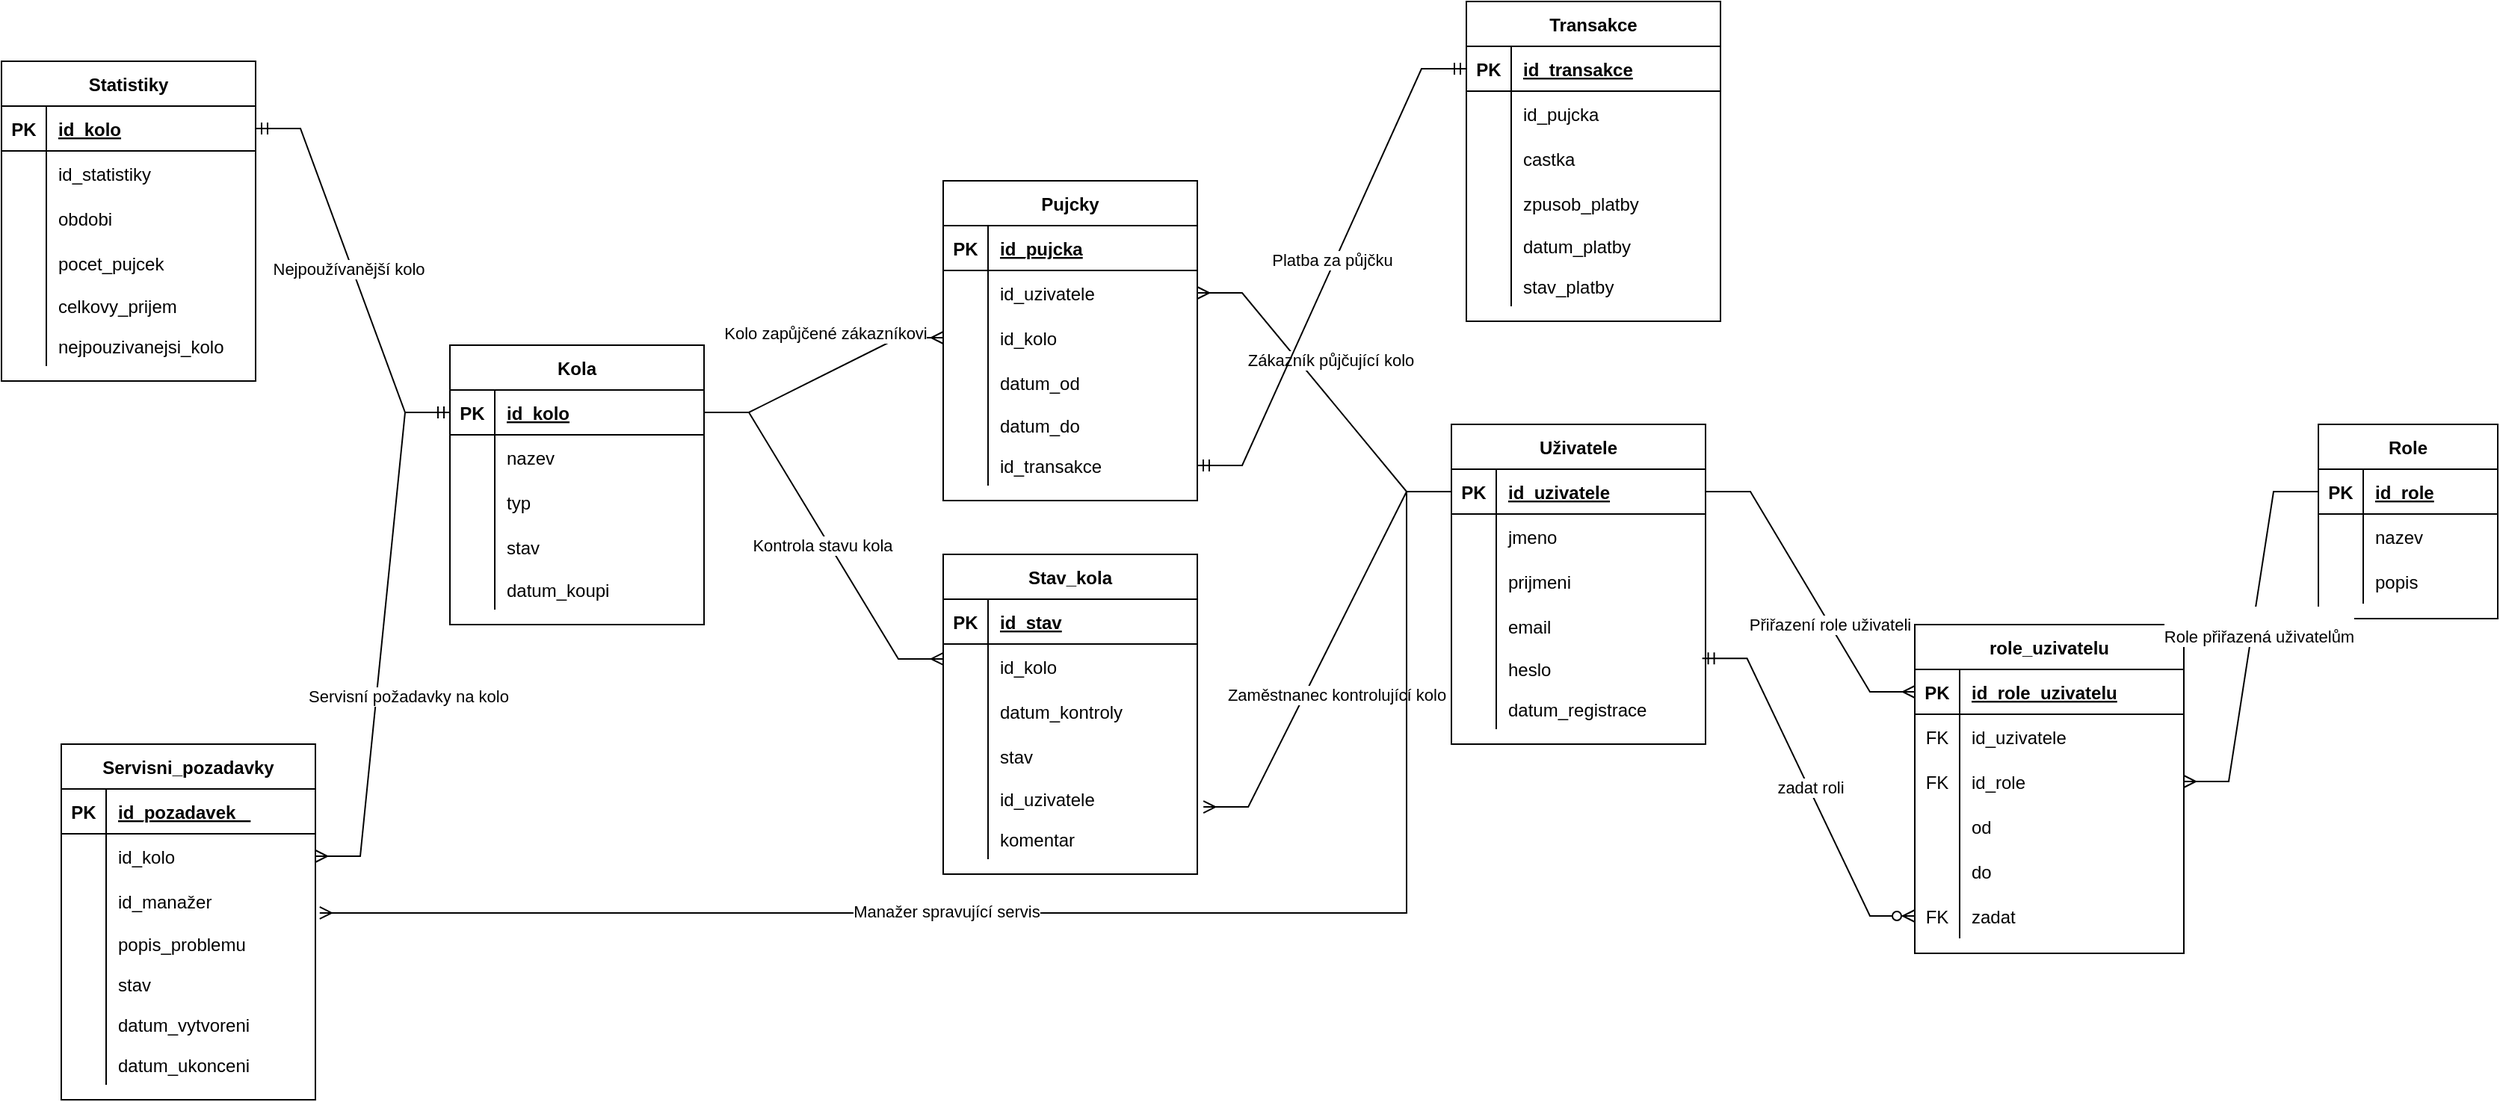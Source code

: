 <mxfile version="24.8.3">
  <diagram id="R2lEEEUBdFMjLlhIrx00" name="Page-1">
    <mxGraphModel dx="2375" dy="1982" grid="1" gridSize="10" guides="1" tooltips="1" connect="1" arrows="1" fold="1" page="1" pageScale="1" pageWidth="850" pageHeight="1100" math="0" shadow="0" extFonts="Permanent Marker^https://fonts.googleapis.com/css?family=Permanent+Marker">
      <root>
        <mxCell id="0" />
        <mxCell id="1" parent="0" />
        <mxCell id="o5lii4En6J1bCg2laU5--1" value="Role" style="shape=table;startSize=30;container=1;collapsible=1;childLayout=tableLayout;fixedRows=1;rowLines=0;fontStyle=1;align=center;resizeLast=1;" vertex="1" parent="1">
          <mxGeometry x="1040" y="53" width="120" height="130" as="geometry" />
        </mxCell>
        <mxCell id="o5lii4En6J1bCg2laU5--2" value="" style="shape=partialRectangle;collapsible=0;dropTarget=0;pointerEvents=0;fillColor=none;points=[[0,0.5],[1,0.5]];portConstraint=eastwest;top=0;left=0;right=0;bottom=1;" vertex="1" parent="o5lii4En6J1bCg2laU5--1">
          <mxGeometry y="30" width="120" height="30" as="geometry" />
        </mxCell>
        <mxCell id="o5lii4En6J1bCg2laU5--3" value="PK" style="shape=partialRectangle;overflow=hidden;connectable=0;fillColor=none;top=0;left=0;bottom=0;right=0;fontStyle=1;" vertex="1" parent="o5lii4En6J1bCg2laU5--2">
          <mxGeometry width="30" height="30" as="geometry">
            <mxRectangle width="30" height="30" as="alternateBounds" />
          </mxGeometry>
        </mxCell>
        <mxCell id="o5lii4En6J1bCg2laU5--4" value="id_role" style="shape=partialRectangle;overflow=hidden;connectable=0;fillColor=none;top=0;left=0;bottom=0;right=0;align=left;spacingLeft=6;fontStyle=5;" vertex="1" parent="o5lii4En6J1bCg2laU5--2">
          <mxGeometry x="30" width="90" height="30" as="geometry">
            <mxRectangle width="90" height="30" as="alternateBounds" />
          </mxGeometry>
        </mxCell>
        <mxCell id="o5lii4En6J1bCg2laU5--5" value="" style="shape=partialRectangle;collapsible=0;dropTarget=0;pointerEvents=0;fillColor=none;points=[[0,0.5],[1,0.5]];portConstraint=eastwest;top=0;left=0;right=0;bottom=0;" vertex="1" parent="o5lii4En6J1bCg2laU5--1">
          <mxGeometry y="60" width="120" height="30" as="geometry" />
        </mxCell>
        <mxCell id="o5lii4En6J1bCg2laU5--6" value="" style="shape=partialRectangle;overflow=hidden;connectable=0;fillColor=none;top=0;left=0;bottom=0;right=0;" vertex="1" parent="o5lii4En6J1bCg2laU5--5">
          <mxGeometry width="30" height="30" as="geometry">
            <mxRectangle width="30" height="30" as="alternateBounds" />
          </mxGeometry>
        </mxCell>
        <mxCell id="o5lii4En6J1bCg2laU5--7" value="nazev    " style="shape=partialRectangle;overflow=hidden;connectable=0;fillColor=none;top=0;left=0;bottom=0;right=0;align=left;spacingLeft=6;" vertex="1" parent="o5lii4En6J1bCg2laU5--5">
          <mxGeometry x="30" width="90" height="30" as="geometry">
            <mxRectangle width="90" height="30" as="alternateBounds" />
          </mxGeometry>
        </mxCell>
        <mxCell id="o5lii4En6J1bCg2laU5--8" value="" style="shape=partialRectangle;collapsible=0;dropTarget=0;pointerEvents=0;fillColor=none;points=[[0,0.5],[1,0.5]];portConstraint=eastwest;top=0;left=0;right=0;bottom=0;" vertex="1" parent="o5lii4En6J1bCg2laU5--1">
          <mxGeometry y="90" width="120" height="30" as="geometry" />
        </mxCell>
        <mxCell id="o5lii4En6J1bCg2laU5--9" value="" style="shape=partialRectangle;overflow=hidden;connectable=0;fillColor=none;top=0;left=0;bottom=0;right=0;" vertex="1" parent="o5lii4En6J1bCg2laU5--8">
          <mxGeometry width="30" height="30" as="geometry">
            <mxRectangle width="30" height="30" as="alternateBounds" />
          </mxGeometry>
        </mxCell>
        <mxCell id="o5lii4En6J1bCg2laU5--10" value="popis" style="shape=partialRectangle;overflow=hidden;connectable=0;fillColor=none;top=0;left=0;bottom=0;right=0;align=left;spacingLeft=6;" vertex="1" parent="o5lii4En6J1bCg2laU5--8">
          <mxGeometry x="30" width="90" height="30" as="geometry">
            <mxRectangle width="90" height="30" as="alternateBounds" />
          </mxGeometry>
        </mxCell>
        <mxCell id="o5lii4En6J1bCg2laU5--11" value="role_uzivatelu" style="shape=table;startSize=30;container=1;collapsible=1;childLayout=tableLayout;fixedRows=1;rowLines=0;fontStyle=1;align=center;resizeLast=1;" vertex="1" parent="1">
          <mxGeometry x="770" y="187" width="180" height="220" as="geometry" />
        </mxCell>
        <mxCell id="o5lii4En6J1bCg2laU5--12" value="" style="shape=partialRectangle;collapsible=0;dropTarget=0;pointerEvents=0;fillColor=none;points=[[0,0.5],[1,0.5]];portConstraint=eastwest;top=0;left=0;right=0;bottom=1;" vertex="1" parent="o5lii4En6J1bCg2laU5--11">
          <mxGeometry y="30" width="180" height="30" as="geometry" />
        </mxCell>
        <mxCell id="o5lii4En6J1bCg2laU5--13" value="PK" style="shape=partialRectangle;overflow=hidden;connectable=0;fillColor=none;top=0;left=0;bottom=0;right=0;fontStyle=1;" vertex="1" parent="o5lii4En6J1bCg2laU5--12">
          <mxGeometry width="30" height="30" as="geometry">
            <mxRectangle width="30" height="30" as="alternateBounds" />
          </mxGeometry>
        </mxCell>
        <mxCell id="o5lii4En6J1bCg2laU5--14" value="id_role_uzivatelu" style="shape=partialRectangle;overflow=hidden;connectable=0;fillColor=none;top=0;left=0;bottom=0;right=0;align=left;spacingLeft=6;fontStyle=5;" vertex="1" parent="o5lii4En6J1bCg2laU5--12">
          <mxGeometry x="30" width="150" height="30" as="geometry">
            <mxRectangle width="150" height="30" as="alternateBounds" />
          </mxGeometry>
        </mxCell>
        <mxCell id="o5lii4En6J1bCg2laU5--15" value="" style="shape=partialRectangle;collapsible=0;dropTarget=0;pointerEvents=0;fillColor=none;points=[[0,0.5],[1,0.5]];portConstraint=eastwest;top=0;left=0;right=0;bottom=0;" vertex="1" parent="o5lii4En6J1bCg2laU5--11">
          <mxGeometry y="60" width="180" height="30" as="geometry" />
        </mxCell>
        <mxCell id="o5lii4En6J1bCg2laU5--16" value="FK" style="shape=partialRectangle;overflow=hidden;connectable=0;fillColor=none;top=0;left=0;bottom=0;right=0;" vertex="1" parent="o5lii4En6J1bCg2laU5--15">
          <mxGeometry width="30" height="30" as="geometry">
            <mxRectangle width="30" height="30" as="alternateBounds" />
          </mxGeometry>
        </mxCell>
        <mxCell id="o5lii4En6J1bCg2laU5--17" value="id_uzivatele" style="shape=partialRectangle;overflow=hidden;connectable=0;fillColor=none;top=0;left=0;bottom=0;right=0;align=left;spacingLeft=6;" vertex="1" parent="o5lii4En6J1bCg2laU5--15">
          <mxGeometry x="30" width="150" height="30" as="geometry">
            <mxRectangle width="150" height="30" as="alternateBounds" />
          </mxGeometry>
        </mxCell>
        <mxCell id="o5lii4En6J1bCg2laU5--18" value="" style="shape=partialRectangle;collapsible=0;dropTarget=0;pointerEvents=0;fillColor=none;points=[[0,0.5],[1,0.5]];portConstraint=eastwest;top=0;left=0;right=0;bottom=0;" vertex="1" parent="o5lii4En6J1bCg2laU5--11">
          <mxGeometry y="90" width="180" height="30" as="geometry" />
        </mxCell>
        <mxCell id="o5lii4En6J1bCg2laU5--19" value="FK" style="shape=partialRectangle;overflow=hidden;connectable=0;fillColor=none;top=0;left=0;bottom=0;right=0;" vertex="1" parent="o5lii4En6J1bCg2laU5--18">
          <mxGeometry width="30" height="30" as="geometry">
            <mxRectangle width="30" height="30" as="alternateBounds" />
          </mxGeometry>
        </mxCell>
        <mxCell id="o5lii4En6J1bCg2laU5--20" value="id_role" style="shape=partialRectangle;overflow=hidden;connectable=0;fillColor=none;top=0;left=0;bottom=0;right=0;align=left;spacingLeft=6;" vertex="1" parent="o5lii4En6J1bCg2laU5--18">
          <mxGeometry x="30" width="150" height="30" as="geometry">
            <mxRectangle width="150" height="30" as="alternateBounds" />
          </mxGeometry>
        </mxCell>
        <mxCell id="o5lii4En6J1bCg2laU5--21" style="shape=partialRectangle;collapsible=0;dropTarget=0;pointerEvents=0;fillColor=none;points=[[0,0.5],[1,0.5]];portConstraint=eastwest;top=0;left=0;right=0;bottom=0;" vertex="1" parent="o5lii4En6J1bCg2laU5--11">
          <mxGeometry y="120" width="180" height="30" as="geometry" />
        </mxCell>
        <mxCell id="o5lii4En6J1bCg2laU5--22" style="shape=partialRectangle;overflow=hidden;connectable=0;fillColor=none;top=0;left=0;bottom=0;right=0;" vertex="1" parent="o5lii4En6J1bCg2laU5--21">
          <mxGeometry width="30" height="30" as="geometry">
            <mxRectangle width="30" height="30" as="alternateBounds" />
          </mxGeometry>
        </mxCell>
        <mxCell id="o5lii4En6J1bCg2laU5--23" value="od" style="shape=partialRectangle;overflow=hidden;connectable=0;fillColor=none;top=0;left=0;bottom=0;right=0;align=left;spacingLeft=6;" vertex="1" parent="o5lii4En6J1bCg2laU5--21">
          <mxGeometry x="30" width="150" height="30" as="geometry">
            <mxRectangle width="150" height="30" as="alternateBounds" />
          </mxGeometry>
        </mxCell>
        <mxCell id="o5lii4En6J1bCg2laU5--24" style="shape=partialRectangle;collapsible=0;dropTarget=0;pointerEvents=0;fillColor=none;points=[[0,0.5],[1,0.5]];portConstraint=eastwest;top=0;left=0;right=0;bottom=0;" vertex="1" parent="o5lii4En6J1bCg2laU5--11">
          <mxGeometry y="150" width="180" height="30" as="geometry" />
        </mxCell>
        <mxCell id="o5lii4En6J1bCg2laU5--25" style="shape=partialRectangle;overflow=hidden;connectable=0;fillColor=none;top=0;left=0;bottom=0;right=0;" vertex="1" parent="o5lii4En6J1bCg2laU5--24">
          <mxGeometry width="30" height="30" as="geometry">
            <mxRectangle width="30" height="30" as="alternateBounds" />
          </mxGeometry>
        </mxCell>
        <mxCell id="o5lii4En6J1bCg2laU5--26" value="do" style="shape=partialRectangle;overflow=hidden;connectable=0;fillColor=none;top=0;left=0;bottom=0;right=0;align=left;spacingLeft=6;" vertex="1" parent="o5lii4En6J1bCg2laU5--24">
          <mxGeometry x="30" width="150" height="30" as="geometry">
            <mxRectangle width="150" height="30" as="alternateBounds" />
          </mxGeometry>
        </mxCell>
        <mxCell id="o5lii4En6J1bCg2laU5--27" style="shape=partialRectangle;collapsible=0;dropTarget=0;pointerEvents=0;fillColor=none;points=[[0,0.5],[1,0.5]];portConstraint=eastwest;top=0;left=0;right=0;bottom=0;" vertex="1" parent="o5lii4En6J1bCg2laU5--11">
          <mxGeometry y="180" width="180" height="30" as="geometry" />
        </mxCell>
        <mxCell id="o5lii4En6J1bCg2laU5--28" value="FK" style="shape=partialRectangle;overflow=hidden;connectable=0;fillColor=none;top=0;left=0;bottom=0;right=0;" vertex="1" parent="o5lii4En6J1bCg2laU5--27">
          <mxGeometry width="30" height="30" as="geometry">
            <mxRectangle width="30" height="30" as="alternateBounds" />
          </mxGeometry>
        </mxCell>
        <mxCell id="o5lii4En6J1bCg2laU5--29" value="zadat" style="shape=partialRectangle;overflow=hidden;connectable=0;fillColor=none;top=0;left=0;bottom=0;right=0;align=left;spacingLeft=6;" vertex="1" parent="o5lii4En6J1bCg2laU5--27">
          <mxGeometry x="30" width="150" height="30" as="geometry">
            <mxRectangle width="150" height="30" as="alternateBounds" />
          </mxGeometry>
        </mxCell>
        <mxCell id="o5lii4En6J1bCg2laU5--30" value="Uživatele" style="shape=table;startSize=30;container=1;collapsible=1;childLayout=tableLayout;fixedRows=1;rowLines=0;fontStyle=1;align=center;resizeLast=1;" vertex="1" parent="1">
          <mxGeometry x="460" y="53" width="170" height="214" as="geometry" />
        </mxCell>
        <mxCell id="o5lii4En6J1bCg2laU5--31" value="" style="shape=partialRectangle;collapsible=0;dropTarget=0;pointerEvents=0;fillColor=none;points=[[0,0.5],[1,0.5]];portConstraint=eastwest;top=0;left=0;right=0;bottom=1;" vertex="1" parent="o5lii4En6J1bCg2laU5--30">
          <mxGeometry y="30" width="170" height="30" as="geometry" />
        </mxCell>
        <mxCell id="o5lii4En6J1bCg2laU5--32" value="PK" style="shape=partialRectangle;overflow=hidden;connectable=0;fillColor=none;top=0;left=0;bottom=0;right=0;fontStyle=1;" vertex="1" parent="o5lii4En6J1bCg2laU5--31">
          <mxGeometry width="30" height="30" as="geometry">
            <mxRectangle width="30" height="30" as="alternateBounds" />
          </mxGeometry>
        </mxCell>
        <mxCell id="o5lii4En6J1bCg2laU5--33" value="id_uzivatele" style="shape=partialRectangle;overflow=hidden;connectable=0;fillColor=none;top=0;left=0;bottom=0;right=0;align=left;spacingLeft=6;fontStyle=5;" vertex="1" parent="o5lii4En6J1bCg2laU5--31">
          <mxGeometry x="30" width="140" height="30" as="geometry">
            <mxRectangle width="140" height="30" as="alternateBounds" />
          </mxGeometry>
        </mxCell>
        <mxCell id="o5lii4En6J1bCg2laU5--34" value="" style="shape=partialRectangle;collapsible=0;dropTarget=0;pointerEvents=0;fillColor=none;points=[[0,0.5],[1,0.5]];portConstraint=eastwest;top=0;left=0;right=0;bottom=0;" vertex="1" parent="o5lii4En6J1bCg2laU5--30">
          <mxGeometry y="60" width="170" height="30" as="geometry" />
        </mxCell>
        <mxCell id="o5lii4En6J1bCg2laU5--35" value="" style="shape=partialRectangle;overflow=hidden;connectable=0;fillColor=none;top=0;left=0;bottom=0;right=0;" vertex="1" parent="o5lii4En6J1bCg2laU5--34">
          <mxGeometry width="30" height="30" as="geometry">
            <mxRectangle width="30" height="30" as="alternateBounds" />
          </mxGeometry>
        </mxCell>
        <mxCell id="o5lii4En6J1bCg2laU5--36" value="jmeno" style="shape=partialRectangle;overflow=hidden;connectable=0;fillColor=none;top=0;left=0;bottom=0;right=0;align=left;spacingLeft=6;" vertex="1" parent="o5lii4En6J1bCg2laU5--34">
          <mxGeometry x="30" width="140" height="30" as="geometry">
            <mxRectangle width="140" height="30" as="alternateBounds" />
          </mxGeometry>
        </mxCell>
        <mxCell id="o5lii4En6J1bCg2laU5--37" style="shape=partialRectangle;collapsible=0;dropTarget=0;pointerEvents=0;fillColor=none;points=[[0,0.5],[1,0.5]];portConstraint=eastwest;top=0;left=0;right=0;bottom=0;" vertex="1" parent="o5lii4En6J1bCg2laU5--30">
          <mxGeometry y="90" width="170" height="30" as="geometry" />
        </mxCell>
        <mxCell id="o5lii4En6J1bCg2laU5--38" style="shape=partialRectangle;overflow=hidden;connectable=0;fillColor=none;top=0;left=0;bottom=0;right=0;" vertex="1" parent="o5lii4En6J1bCg2laU5--37">
          <mxGeometry width="30" height="30" as="geometry">
            <mxRectangle width="30" height="30" as="alternateBounds" />
          </mxGeometry>
        </mxCell>
        <mxCell id="o5lii4En6J1bCg2laU5--39" value="prijmeni" style="shape=partialRectangle;overflow=hidden;connectable=0;fillColor=none;top=0;left=0;bottom=0;right=0;align=left;spacingLeft=6;" vertex="1" parent="o5lii4En6J1bCg2laU5--37">
          <mxGeometry x="30" width="140" height="30" as="geometry">
            <mxRectangle width="140" height="30" as="alternateBounds" />
          </mxGeometry>
        </mxCell>
        <mxCell id="o5lii4En6J1bCg2laU5--40" style="shape=partialRectangle;collapsible=0;dropTarget=0;pointerEvents=0;fillColor=none;points=[[0,0.5],[1,0.5]];portConstraint=eastwest;top=0;left=0;right=0;bottom=0;" vertex="1" parent="o5lii4En6J1bCg2laU5--30">
          <mxGeometry y="120" width="170" height="30" as="geometry" />
        </mxCell>
        <mxCell id="o5lii4En6J1bCg2laU5--41" style="shape=partialRectangle;overflow=hidden;connectable=0;fillColor=none;top=0;left=0;bottom=0;right=0;" vertex="1" parent="o5lii4En6J1bCg2laU5--40">
          <mxGeometry width="30" height="30" as="geometry">
            <mxRectangle width="30" height="30" as="alternateBounds" />
          </mxGeometry>
        </mxCell>
        <mxCell id="o5lii4En6J1bCg2laU5--42" value="email" style="shape=partialRectangle;overflow=hidden;connectable=0;fillColor=none;top=0;left=0;bottom=0;right=0;align=left;spacingLeft=6;" vertex="1" parent="o5lii4En6J1bCg2laU5--40">
          <mxGeometry x="30" width="140" height="30" as="geometry">
            <mxRectangle width="140" height="30" as="alternateBounds" />
          </mxGeometry>
        </mxCell>
        <mxCell id="o5lii4En6J1bCg2laU5--43" style="shape=partialRectangle;collapsible=0;dropTarget=0;pointerEvents=0;fillColor=none;points=[[0,0.5],[1,0.5]];portConstraint=eastwest;top=0;left=0;right=0;bottom=0;" vertex="1" parent="o5lii4En6J1bCg2laU5--30">
          <mxGeometry y="150" width="170" height="27" as="geometry" />
        </mxCell>
        <mxCell id="o5lii4En6J1bCg2laU5--44" style="shape=partialRectangle;overflow=hidden;connectable=0;fillColor=none;top=0;left=0;bottom=0;right=0;" vertex="1" parent="o5lii4En6J1bCg2laU5--43">
          <mxGeometry width="30" height="27" as="geometry">
            <mxRectangle width="30" height="27" as="alternateBounds" />
          </mxGeometry>
        </mxCell>
        <mxCell id="o5lii4En6J1bCg2laU5--45" value="heslo" style="shape=partialRectangle;overflow=hidden;connectable=0;fillColor=none;top=0;left=0;bottom=0;right=0;align=left;spacingLeft=6;" vertex="1" parent="o5lii4En6J1bCg2laU5--43">
          <mxGeometry x="30" width="140" height="27" as="geometry">
            <mxRectangle width="140" height="27" as="alternateBounds" />
          </mxGeometry>
        </mxCell>
        <mxCell id="o5lii4En6J1bCg2laU5--50" style="shape=partialRectangle;collapsible=0;dropTarget=0;pointerEvents=0;fillColor=none;points=[[0,0.5],[1,0.5]];portConstraint=eastwest;top=0;left=0;right=0;bottom=0;" vertex="1" parent="o5lii4En6J1bCg2laU5--30">
          <mxGeometry y="177" width="170" height="27" as="geometry" />
        </mxCell>
        <mxCell id="o5lii4En6J1bCg2laU5--51" style="shape=partialRectangle;overflow=hidden;connectable=0;fillColor=none;top=0;left=0;bottom=0;right=0;" vertex="1" parent="o5lii4En6J1bCg2laU5--50">
          <mxGeometry width="30" height="27" as="geometry">
            <mxRectangle width="30" height="27" as="alternateBounds" />
          </mxGeometry>
        </mxCell>
        <mxCell id="o5lii4En6J1bCg2laU5--52" value="datum_registrace" style="shape=partialRectangle;overflow=hidden;connectable=0;fillColor=none;top=0;left=0;bottom=0;right=0;align=left;spacingLeft=6;fontStyle=0" vertex="1" parent="o5lii4En6J1bCg2laU5--50">
          <mxGeometry x="30" width="140" height="27" as="geometry">
            <mxRectangle width="140" height="27" as="alternateBounds" />
          </mxGeometry>
        </mxCell>
        <mxCell id="o5lii4En6J1bCg2laU5--46" value="" style="edgeStyle=entityRelationEdgeStyle;fontSize=12;html=1;endArrow=ERmany;rounded=0;exitX=0;exitY=0.5;exitDx=0;exitDy=0;entryX=1;entryY=0.5;entryDx=0;entryDy=0;" edge="1" parent="1" source="o5lii4En6J1bCg2laU5--2" target="o5lii4En6J1bCg2laU5--18">
          <mxGeometry width="100" height="100" relative="1" as="geometry">
            <mxPoint x="1220" y="250" as="sourcePoint" />
            <mxPoint x="1320" y="150" as="targetPoint" />
            <Array as="points">
              <mxPoint x="1060" y="10" />
            </Array>
          </mxGeometry>
        </mxCell>
        <mxCell id="o5lii4En6J1bCg2laU5--196" value="&lt;div&gt;&lt;br&gt;&lt;/div&gt;&lt;div&gt;Role přiřazená uživatelům&lt;/div&gt;" style="edgeLabel;html=1;align=center;verticalAlign=middle;resizable=0;points=[];" vertex="1" connectable="0" parent="o5lii4En6J1bCg2laU5--46">
          <mxGeometry x="-0.06" y="4" relative="1" as="geometry">
            <mxPoint as="offset" />
          </mxGeometry>
        </mxCell>
        <mxCell id="o5lii4En6J1bCg2laU5--47" value="" style="edgeStyle=entityRelationEdgeStyle;fontSize=12;html=1;endArrow=ERmany;rounded=0;exitX=1;exitY=0.5;exitDx=0;exitDy=0;" edge="1" parent="1" source="o5lii4En6J1bCg2laU5--31" target="o5lii4En6J1bCg2laU5--12">
          <mxGeometry width="100" height="100" relative="1" as="geometry">
            <mxPoint x="540" y="410" as="sourcePoint" />
            <mxPoint x="640" y="310" as="targetPoint" />
          </mxGeometry>
        </mxCell>
        <mxCell id="o5lii4En6J1bCg2laU5--195" value="Přiřazení role uživateli" style="edgeLabel;html=1;align=center;verticalAlign=middle;resizable=0;points=[];" vertex="1" connectable="0" parent="o5lii4En6J1bCg2laU5--47">
          <mxGeometry x="0.235" relative="1" as="geometry">
            <mxPoint as="offset" />
          </mxGeometry>
        </mxCell>
        <mxCell id="o5lii4En6J1bCg2laU5--48" value="" style="edgeStyle=entityRelationEdgeStyle;fontSize=12;html=1;endArrow=ERzeroToMany;startArrow=ERmandOne;rounded=0;exitX=0.987;exitY=0.247;exitDx=0;exitDy=0;exitPerimeter=0;" edge="1" parent="1" source="o5lii4En6J1bCg2laU5--43" target="o5lii4En6J1bCg2laU5--27">
          <mxGeometry width="100" height="100" relative="1" as="geometry">
            <mxPoint x="660" y="270" as="sourcePoint" />
            <mxPoint x="760" y="170" as="targetPoint" />
            <Array as="points">
              <mxPoint x="770" y="390" />
            </Array>
          </mxGeometry>
        </mxCell>
        <mxCell id="o5lii4En6J1bCg2laU5--49" value="zadat roli" style="edgeLabel;html=1;align=center;verticalAlign=middle;resizable=0;points=[];" vertex="1" connectable="0" parent="o5lii4En6J1bCg2laU5--48">
          <mxGeometry x="-0.0" relative="1" as="geometry">
            <mxPoint x="1" as="offset" />
          </mxGeometry>
        </mxCell>
        <mxCell id="o5lii4En6J1bCg2laU5--53" value="Kola" style="shape=table;startSize=30;container=1;collapsible=1;childLayout=tableLayout;fixedRows=1;rowLines=0;fontStyle=1;align=center;resizeLast=1;" vertex="1" parent="1">
          <mxGeometry x="-210" width="170" height="187" as="geometry" />
        </mxCell>
        <mxCell id="o5lii4En6J1bCg2laU5--54" value="" style="shape=partialRectangle;collapsible=0;dropTarget=0;pointerEvents=0;fillColor=none;points=[[0,0.5],[1,0.5]];portConstraint=eastwest;top=0;left=0;right=0;bottom=1;" vertex="1" parent="o5lii4En6J1bCg2laU5--53">
          <mxGeometry y="30" width="170" height="30" as="geometry" />
        </mxCell>
        <mxCell id="o5lii4En6J1bCg2laU5--55" value="PK" style="shape=partialRectangle;overflow=hidden;connectable=0;fillColor=none;top=0;left=0;bottom=0;right=0;fontStyle=1;" vertex="1" parent="o5lii4En6J1bCg2laU5--54">
          <mxGeometry width="30" height="30" as="geometry">
            <mxRectangle width="30" height="30" as="alternateBounds" />
          </mxGeometry>
        </mxCell>
        <mxCell id="o5lii4En6J1bCg2laU5--56" value="id_kolo" style="shape=partialRectangle;overflow=hidden;connectable=0;fillColor=none;top=0;left=0;bottom=0;right=0;align=left;spacingLeft=6;fontStyle=5;" vertex="1" parent="o5lii4En6J1bCg2laU5--54">
          <mxGeometry x="30" width="140" height="30" as="geometry">
            <mxRectangle width="140" height="30" as="alternateBounds" />
          </mxGeometry>
        </mxCell>
        <mxCell id="o5lii4En6J1bCg2laU5--57" value="" style="shape=partialRectangle;collapsible=0;dropTarget=0;pointerEvents=0;fillColor=none;points=[[0,0.5],[1,0.5]];portConstraint=eastwest;top=0;left=0;right=0;bottom=0;" vertex="1" parent="o5lii4En6J1bCg2laU5--53">
          <mxGeometry y="60" width="170" height="30" as="geometry" />
        </mxCell>
        <mxCell id="o5lii4En6J1bCg2laU5--58" value="" style="shape=partialRectangle;overflow=hidden;connectable=0;fillColor=none;top=0;left=0;bottom=0;right=0;" vertex="1" parent="o5lii4En6J1bCg2laU5--57">
          <mxGeometry width="30" height="30" as="geometry">
            <mxRectangle width="30" height="30" as="alternateBounds" />
          </mxGeometry>
        </mxCell>
        <mxCell id="o5lii4En6J1bCg2laU5--59" value="nazev" style="shape=partialRectangle;overflow=hidden;connectable=0;fillColor=none;top=0;left=0;bottom=0;right=0;align=left;spacingLeft=6;" vertex="1" parent="o5lii4En6J1bCg2laU5--57">
          <mxGeometry x="30" width="140" height="30" as="geometry">
            <mxRectangle width="140" height="30" as="alternateBounds" />
          </mxGeometry>
        </mxCell>
        <mxCell id="o5lii4En6J1bCg2laU5--60" style="shape=partialRectangle;collapsible=0;dropTarget=0;pointerEvents=0;fillColor=none;points=[[0,0.5],[1,0.5]];portConstraint=eastwest;top=0;left=0;right=0;bottom=0;" vertex="1" parent="o5lii4En6J1bCg2laU5--53">
          <mxGeometry y="90" width="170" height="30" as="geometry" />
        </mxCell>
        <mxCell id="o5lii4En6J1bCg2laU5--61" style="shape=partialRectangle;overflow=hidden;connectable=0;fillColor=none;top=0;left=0;bottom=0;right=0;" vertex="1" parent="o5lii4En6J1bCg2laU5--60">
          <mxGeometry width="30" height="30" as="geometry">
            <mxRectangle width="30" height="30" as="alternateBounds" />
          </mxGeometry>
        </mxCell>
        <mxCell id="o5lii4En6J1bCg2laU5--62" value="typ" style="shape=partialRectangle;overflow=hidden;connectable=0;fillColor=none;top=0;left=0;bottom=0;right=0;align=left;spacingLeft=6;" vertex="1" parent="o5lii4En6J1bCg2laU5--60">
          <mxGeometry x="30" width="140" height="30" as="geometry">
            <mxRectangle width="140" height="30" as="alternateBounds" />
          </mxGeometry>
        </mxCell>
        <mxCell id="o5lii4En6J1bCg2laU5--63" style="shape=partialRectangle;collapsible=0;dropTarget=0;pointerEvents=0;fillColor=none;points=[[0,0.5],[1,0.5]];portConstraint=eastwest;top=0;left=0;right=0;bottom=0;" vertex="1" parent="o5lii4En6J1bCg2laU5--53">
          <mxGeometry y="120" width="170" height="30" as="geometry" />
        </mxCell>
        <mxCell id="o5lii4En6J1bCg2laU5--64" style="shape=partialRectangle;overflow=hidden;connectable=0;fillColor=none;top=0;left=0;bottom=0;right=0;" vertex="1" parent="o5lii4En6J1bCg2laU5--63">
          <mxGeometry width="30" height="30" as="geometry">
            <mxRectangle width="30" height="30" as="alternateBounds" />
          </mxGeometry>
        </mxCell>
        <mxCell id="o5lii4En6J1bCg2laU5--65" value="stav" style="shape=partialRectangle;overflow=hidden;connectable=0;fillColor=none;top=0;left=0;bottom=0;right=0;align=left;spacingLeft=6;" vertex="1" parent="o5lii4En6J1bCg2laU5--63">
          <mxGeometry x="30" width="140" height="30" as="geometry">
            <mxRectangle width="140" height="30" as="alternateBounds" />
          </mxGeometry>
        </mxCell>
        <mxCell id="o5lii4En6J1bCg2laU5--66" style="shape=partialRectangle;collapsible=0;dropTarget=0;pointerEvents=0;fillColor=none;points=[[0,0.5],[1,0.5]];portConstraint=eastwest;top=0;left=0;right=0;bottom=0;" vertex="1" parent="o5lii4En6J1bCg2laU5--53">
          <mxGeometry y="150" width="170" height="27" as="geometry" />
        </mxCell>
        <mxCell id="o5lii4En6J1bCg2laU5--67" style="shape=partialRectangle;overflow=hidden;connectable=0;fillColor=none;top=0;left=0;bottom=0;right=0;" vertex="1" parent="o5lii4En6J1bCg2laU5--66">
          <mxGeometry width="30" height="27" as="geometry">
            <mxRectangle width="30" height="27" as="alternateBounds" />
          </mxGeometry>
        </mxCell>
        <mxCell id="o5lii4En6J1bCg2laU5--68" value="datum_koupi" style="shape=partialRectangle;overflow=hidden;connectable=0;fillColor=none;top=0;left=0;bottom=0;right=0;align=left;spacingLeft=6;" vertex="1" parent="o5lii4En6J1bCg2laU5--66">
          <mxGeometry x="30" width="140" height="27" as="geometry">
            <mxRectangle width="140" height="27" as="alternateBounds" />
          </mxGeometry>
        </mxCell>
        <mxCell id="o5lii4En6J1bCg2laU5--72" value="Pujcky" style="shape=table;startSize=30;container=1;collapsible=1;childLayout=tableLayout;fixedRows=1;rowLines=0;fontStyle=1;align=center;resizeLast=1;" vertex="1" parent="1">
          <mxGeometry x="120" y="-110" width="170" height="214" as="geometry" />
        </mxCell>
        <mxCell id="o5lii4En6J1bCg2laU5--73" value="" style="shape=partialRectangle;collapsible=0;dropTarget=0;pointerEvents=0;fillColor=none;points=[[0,0.5],[1,0.5]];portConstraint=eastwest;top=0;left=0;right=0;bottom=1;" vertex="1" parent="o5lii4En6J1bCg2laU5--72">
          <mxGeometry y="30" width="170" height="30" as="geometry" />
        </mxCell>
        <mxCell id="o5lii4En6J1bCg2laU5--74" value="PK" style="shape=partialRectangle;overflow=hidden;connectable=0;fillColor=none;top=0;left=0;bottom=0;right=0;fontStyle=1;" vertex="1" parent="o5lii4En6J1bCg2laU5--73">
          <mxGeometry width="30" height="30" as="geometry">
            <mxRectangle width="30" height="30" as="alternateBounds" />
          </mxGeometry>
        </mxCell>
        <mxCell id="o5lii4En6J1bCg2laU5--75" value="id_pujcka" style="shape=partialRectangle;overflow=hidden;connectable=0;fillColor=none;top=0;left=0;bottom=0;right=0;align=left;spacingLeft=6;fontStyle=5;" vertex="1" parent="o5lii4En6J1bCg2laU5--73">
          <mxGeometry x="30" width="140" height="30" as="geometry">
            <mxRectangle width="140" height="30" as="alternateBounds" />
          </mxGeometry>
        </mxCell>
        <mxCell id="o5lii4En6J1bCg2laU5--76" value="" style="shape=partialRectangle;collapsible=0;dropTarget=0;pointerEvents=0;fillColor=none;points=[[0,0.5],[1,0.5]];portConstraint=eastwest;top=0;left=0;right=0;bottom=0;" vertex="1" parent="o5lii4En6J1bCg2laU5--72">
          <mxGeometry y="60" width="170" height="30" as="geometry" />
        </mxCell>
        <mxCell id="o5lii4En6J1bCg2laU5--77" value="" style="shape=partialRectangle;overflow=hidden;connectable=0;fillColor=none;top=0;left=0;bottom=0;right=0;" vertex="1" parent="o5lii4En6J1bCg2laU5--76">
          <mxGeometry width="30" height="30" as="geometry">
            <mxRectangle width="30" height="30" as="alternateBounds" />
          </mxGeometry>
        </mxCell>
        <mxCell id="o5lii4En6J1bCg2laU5--78" value="id_uzivatele" style="shape=partialRectangle;overflow=hidden;connectable=0;fillColor=none;top=0;left=0;bottom=0;right=0;align=left;spacingLeft=6;" vertex="1" parent="o5lii4En6J1bCg2laU5--76">
          <mxGeometry x="30" width="140" height="30" as="geometry">
            <mxRectangle width="140" height="30" as="alternateBounds" />
          </mxGeometry>
        </mxCell>
        <mxCell id="o5lii4En6J1bCg2laU5--79" style="shape=partialRectangle;collapsible=0;dropTarget=0;pointerEvents=0;fillColor=none;points=[[0,0.5],[1,0.5]];portConstraint=eastwest;top=0;left=0;right=0;bottom=0;" vertex="1" parent="o5lii4En6J1bCg2laU5--72">
          <mxGeometry y="90" width="170" height="30" as="geometry" />
        </mxCell>
        <mxCell id="o5lii4En6J1bCg2laU5--80" style="shape=partialRectangle;overflow=hidden;connectable=0;fillColor=none;top=0;left=0;bottom=0;right=0;" vertex="1" parent="o5lii4En6J1bCg2laU5--79">
          <mxGeometry width="30" height="30" as="geometry">
            <mxRectangle width="30" height="30" as="alternateBounds" />
          </mxGeometry>
        </mxCell>
        <mxCell id="o5lii4En6J1bCg2laU5--81" value="id_kolo" style="shape=partialRectangle;overflow=hidden;connectable=0;fillColor=none;top=0;left=0;bottom=0;right=0;align=left;spacingLeft=6;" vertex="1" parent="o5lii4En6J1bCg2laU5--79">
          <mxGeometry x="30" width="140" height="30" as="geometry">
            <mxRectangle width="140" height="30" as="alternateBounds" />
          </mxGeometry>
        </mxCell>
        <mxCell id="o5lii4En6J1bCg2laU5--82" style="shape=partialRectangle;collapsible=0;dropTarget=0;pointerEvents=0;fillColor=none;points=[[0,0.5],[1,0.5]];portConstraint=eastwest;top=0;left=0;right=0;bottom=0;" vertex="1" parent="o5lii4En6J1bCg2laU5--72">
          <mxGeometry y="120" width="170" height="30" as="geometry" />
        </mxCell>
        <mxCell id="o5lii4En6J1bCg2laU5--83" style="shape=partialRectangle;overflow=hidden;connectable=0;fillColor=none;top=0;left=0;bottom=0;right=0;" vertex="1" parent="o5lii4En6J1bCg2laU5--82">
          <mxGeometry width="30" height="30" as="geometry">
            <mxRectangle width="30" height="30" as="alternateBounds" />
          </mxGeometry>
        </mxCell>
        <mxCell id="o5lii4En6J1bCg2laU5--84" value="datum_od" style="shape=partialRectangle;overflow=hidden;connectable=0;fillColor=none;top=0;left=0;bottom=0;right=0;align=left;spacingLeft=6;" vertex="1" parent="o5lii4En6J1bCg2laU5--82">
          <mxGeometry x="30" width="140" height="30" as="geometry">
            <mxRectangle width="140" height="30" as="alternateBounds" />
          </mxGeometry>
        </mxCell>
        <mxCell id="o5lii4En6J1bCg2laU5--85" style="shape=partialRectangle;collapsible=0;dropTarget=0;pointerEvents=0;fillColor=none;points=[[0,0.5],[1,0.5]];portConstraint=eastwest;top=0;left=0;right=0;bottom=0;" vertex="1" parent="o5lii4En6J1bCg2laU5--72">
          <mxGeometry y="150" width="170" height="27" as="geometry" />
        </mxCell>
        <mxCell id="o5lii4En6J1bCg2laU5--86" style="shape=partialRectangle;overflow=hidden;connectable=0;fillColor=none;top=0;left=0;bottom=0;right=0;" vertex="1" parent="o5lii4En6J1bCg2laU5--85">
          <mxGeometry width="30" height="27" as="geometry">
            <mxRectangle width="30" height="27" as="alternateBounds" />
          </mxGeometry>
        </mxCell>
        <mxCell id="o5lii4En6J1bCg2laU5--87" value="datum_do" style="shape=partialRectangle;overflow=hidden;connectable=0;fillColor=none;top=0;left=0;bottom=0;right=0;align=left;spacingLeft=6;" vertex="1" parent="o5lii4En6J1bCg2laU5--85">
          <mxGeometry x="30" width="140" height="27" as="geometry">
            <mxRectangle width="140" height="27" as="alternateBounds" />
          </mxGeometry>
        </mxCell>
        <mxCell id="o5lii4En6J1bCg2laU5--88" style="shape=partialRectangle;collapsible=0;dropTarget=0;pointerEvents=0;fillColor=none;points=[[0,0.5],[1,0.5]];portConstraint=eastwest;top=0;left=0;right=0;bottom=0;" vertex="1" parent="o5lii4En6J1bCg2laU5--72">
          <mxGeometry y="177" width="170" height="27" as="geometry" />
        </mxCell>
        <mxCell id="o5lii4En6J1bCg2laU5--89" style="shape=partialRectangle;overflow=hidden;connectable=0;fillColor=none;top=0;left=0;bottom=0;right=0;" vertex="1" parent="o5lii4En6J1bCg2laU5--88">
          <mxGeometry width="30" height="27" as="geometry">
            <mxRectangle width="30" height="27" as="alternateBounds" />
          </mxGeometry>
        </mxCell>
        <mxCell id="o5lii4En6J1bCg2laU5--90" value="id_transakce" style="shape=partialRectangle;overflow=hidden;connectable=0;fillColor=none;top=0;left=0;bottom=0;right=0;align=left;spacingLeft=6;" vertex="1" parent="o5lii4En6J1bCg2laU5--88">
          <mxGeometry x="30" width="140" height="27" as="geometry">
            <mxRectangle width="140" height="27" as="alternateBounds" />
          </mxGeometry>
        </mxCell>
        <mxCell id="o5lii4En6J1bCg2laU5--107" value="Stav_kola" style="shape=table;startSize=30;container=1;collapsible=1;childLayout=tableLayout;fixedRows=1;rowLines=0;fontStyle=1;align=center;resizeLast=1;" vertex="1" parent="1">
          <mxGeometry x="120" y="140" width="170" height="214" as="geometry" />
        </mxCell>
        <mxCell id="o5lii4En6J1bCg2laU5--108" value="" style="shape=partialRectangle;collapsible=0;dropTarget=0;pointerEvents=0;fillColor=none;points=[[0,0.5],[1,0.5]];portConstraint=eastwest;top=0;left=0;right=0;bottom=1;" vertex="1" parent="o5lii4En6J1bCg2laU5--107">
          <mxGeometry y="30" width="170" height="30" as="geometry" />
        </mxCell>
        <mxCell id="o5lii4En6J1bCg2laU5--109" value="PK" style="shape=partialRectangle;overflow=hidden;connectable=0;fillColor=none;top=0;left=0;bottom=0;right=0;fontStyle=1;" vertex="1" parent="o5lii4En6J1bCg2laU5--108">
          <mxGeometry width="30" height="30" as="geometry">
            <mxRectangle width="30" height="30" as="alternateBounds" />
          </mxGeometry>
        </mxCell>
        <mxCell id="o5lii4En6J1bCg2laU5--110" value="id_stav" style="shape=partialRectangle;overflow=hidden;connectable=0;fillColor=none;top=0;left=0;bottom=0;right=0;align=left;spacingLeft=6;fontStyle=5;" vertex="1" parent="o5lii4En6J1bCg2laU5--108">
          <mxGeometry x="30" width="140" height="30" as="geometry">
            <mxRectangle width="140" height="30" as="alternateBounds" />
          </mxGeometry>
        </mxCell>
        <mxCell id="o5lii4En6J1bCg2laU5--111" value="" style="shape=partialRectangle;collapsible=0;dropTarget=0;pointerEvents=0;fillColor=none;points=[[0,0.5],[1,0.5]];portConstraint=eastwest;top=0;left=0;right=0;bottom=0;" vertex="1" parent="o5lii4En6J1bCg2laU5--107">
          <mxGeometry y="60" width="170" height="30" as="geometry" />
        </mxCell>
        <mxCell id="o5lii4En6J1bCg2laU5--112" value="" style="shape=partialRectangle;overflow=hidden;connectable=0;fillColor=none;top=0;left=0;bottom=0;right=0;" vertex="1" parent="o5lii4En6J1bCg2laU5--111">
          <mxGeometry width="30" height="30" as="geometry">
            <mxRectangle width="30" height="30" as="alternateBounds" />
          </mxGeometry>
        </mxCell>
        <mxCell id="o5lii4En6J1bCg2laU5--113" value="id_kolo    " style="shape=partialRectangle;overflow=hidden;connectable=0;fillColor=none;top=0;left=0;bottom=0;right=0;align=left;spacingLeft=6;" vertex="1" parent="o5lii4En6J1bCg2laU5--111">
          <mxGeometry x="30" width="140" height="30" as="geometry">
            <mxRectangle width="140" height="30" as="alternateBounds" />
          </mxGeometry>
        </mxCell>
        <mxCell id="o5lii4En6J1bCg2laU5--114" style="shape=partialRectangle;collapsible=0;dropTarget=0;pointerEvents=0;fillColor=none;points=[[0,0.5],[1,0.5]];portConstraint=eastwest;top=0;left=0;right=0;bottom=0;" vertex="1" parent="o5lii4En6J1bCg2laU5--107">
          <mxGeometry y="90" width="170" height="30" as="geometry" />
        </mxCell>
        <mxCell id="o5lii4En6J1bCg2laU5--115" style="shape=partialRectangle;overflow=hidden;connectable=0;fillColor=none;top=0;left=0;bottom=0;right=0;" vertex="1" parent="o5lii4En6J1bCg2laU5--114">
          <mxGeometry width="30" height="30" as="geometry">
            <mxRectangle width="30" height="30" as="alternateBounds" />
          </mxGeometry>
        </mxCell>
        <mxCell id="o5lii4En6J1bCg2laU5--116" value="datum_kontroly" style="shape=partialRectangle;overflow=hidden;connectable=0;fillColor=none;top=0;left=0;bottom=0;right=0;align=left;spacingLeft=6;" vertex="1" parent="o5lii4En6J1bCg2laU5--114">
          <mxGeometry x="30" width="140" height="30" as="geometry">
            <mxRectangle width="140" height="30" as="alternateBounds" />
          </mxGeometry>
        </mxCell>
        <mxCell id="o5lii4En6J1bCg2laU5--117" style="shape=partialRectangle;collapsible=0;dropTarget=0;pointerEvents=0;fillColor=none;points=[[0,0.5],[1,0.5]];portConstraint=eastwest;top=0;left=0;right=0;bottom=0;" vertex="1" parent="o5lii4En6J1bCg2laU5--107">
          <mxGeometry y="120" width="170" height="30" as="geometry" />
        </mxCell>
        <mxCell id="o5lii4En6J1bCg2laU5--118" style="shape=partialRectangle;overflow=hidden;connectable=0;fillColor=none;top=0;left=0;bottom=0;right=0;" vertex="1" parent="o5lii4En6J1bCg2laU5--117">
          <mxGeometry width="30" height="30" as="geometry">
            <mxRectangle width="30" height="30" as="alternateBounds" />
          </mxGeometry>
        </mxCell>
        <mxCell id="o5lii4En6J1bCg2laU5--119" value="stav" style="shape=partialRectangle;overflow=hidden;connectable=0;fillColor=none;top=0;left=0;bottom=0;right=0;align=left;spacingLeft=6;" vertex="1" parent="o5lii4En6J1bCg2laU5--117">
          <mxGeometry x="30" width="140" height="30" as="geometry">
            <mxRectangle width="140" height="30" as="alternateBounds" />
          </mxGeometry>
        </mxCell>
        <mxCell id="o5lii4En6J1bCg2laU5--120" style="shape=partialRectangle;collapsible=0;dropTarget=0;pointerEvents=0;fillColor=none;points=[[0,0.5],[1,0.5]];portConstraint=eastwest;top=0;left=0;right=0;bottom=0;" vertex="1" parent="o5lii4En6J1bCg2laU5--107">
          <mxGeometry y="150" width="170" height="27" as="geometry" />
        </mxCell>
        <mxCell id="o5lii4En6J1bCg2laU5--121" style="shape=partialRectangle;overflow=hidden;connectable=0;fillColor=none;top=0;left=0;bottom=0;right=0;" vertex="1" parent="o5lii4En6J1bCg2laU5--120">
          <mxGeometry width="30" height="27" as="geometry">
            <mxRectangle width="30" height="27" as="alternateBounds" />
          </mxGeometry>
        </mxCell>
        <mxCell id="o5lii4En6J1bCg2laU5--122" value="id_uzivatele" style="shape=partialRectangle;overflow=hidden;connectable=0;fillColor=none;top=0;left=0;bottom=0;right=0;align=left;spacingLeft=6;" vertex="1" parent="o5lii4En6J1bCg2laU5--120">
          <mxGeometry x="30" width="140" height="27" as="geometry">
            <mxRectangle width="140" height="27" as="alternateBounds" />
          </mxGeometry>
        </mxCell>
        <mxCell id="o5lii4En6J1bCg2laU5--123" style="shape=partialRectangle;collapsible=0;dropTarget=0;pointerEvents=0;fillColor=none;points=[[0,0.5],[1,0.5]];portConstraint=eastwest;top=0;left=0;right=0;bottom=0;" vertex="1" parent="o5lii4En6J1bCg2laU5--107">
          <mxGeometry y="177" width="170" height="27" as="geometry" />
        </mxCell>
        <mxCell id="o5lii4En6J1bCg2laU5--124" style="shape=partialRectangle;overflow=hidden;connectable=0;fillColor=none;top=0;left=0;bottom=0;right=0;" vertex="1" parent="o5lii4En6J1bCg2laU5--123">
          <mxGeometry width="30" height="27" as="geometry">
            <mxRectangle width="30" height="27" as="alternateBounds" />
          </mxGeometry>
        </mxCell>
        <mxCell id="o5lii4En6J1bCg2laU5--125" value="komentar" style="shape=partialRectangle;overflow=hidden;connectable=0;fillColor=none;top=0;left=0;bottom=0;right=0;align=left;spacingLeft=6;" vertex="1" parent="o5lii4En6J1bCg2laU5--123">
          <mxGeometry x="30" width="140" height="27" as="geometry">
            <mxRectangle width="140" height="27" as="alternateBounds" />
          </mxGeometry>
        </mxCell>
        <mxCell id="o5lii4En6J1bCg2laU5--126" value="Servisni_pozadavky" style="shape=table;startSize=30;container=1;collapsible=1;childLayout=tableLayout;fixedRows=1;rowLines=0;fontStyle=1;align=center;resizeLast=1;" vertex="1" parent="1">
          <mxGeometry x="-470" y="267" width="170" height="238" as="geometry" />
        </mxCell>
        <mxCell id="o5lii4En6J1bCg2laU5--127" value="" style="shape=partialRectangle;collapsible=0;dropTarget=0;pointerEvents=0;fillColor=none;points=[[0,0.5],[1,0.5]];portConstraint=eastwest;top=0;left=0;right=0;bottom=1;" vertex="1" parent="o5lii4En6J1bCg2laU5--126">
          <mxGeometry y="30" width="170" height="30" as="geometry" />
        </mxCell>
        <mxCell id="o5lii4En6J1bCg2laU5--128" value="PK" style="shape=partialRectangle;overflow=hidden;connectable=0;fillColor=none;top=0;left=0;bottom=0;right=0;fontStyle=1;" vertex="1" parent="o5lii4En6J1bCg2laU5--127">
          <mxGeometry width="30" height="30" as="geometry">
            <mxRectangle width="30" height="30" as="alternateBounds" />
          </mxGeometry>
        </mxCell>
        <mxCell id="o5lii4En6J1bCg2laU5--129" value="id_pozadavek    " style="shape=partialRectangle;overflow=hidden;connectable=0;fillColor=none;top=0;left=0;bottom=0;right=0;align=left;spacingLeft=6;fontStyle=5;" vertex="1" parent="o5lii4En6J1bCg2laU5--127">
          <mxGeometry x="30" width="140" height="30" as="geometry">
            <mxRectangle width="140" height="30" as="alternateBounds" />
          </mxGeometry>
        </mxCell>
        <mxCell id="o5lii4En6J1bCg2laU5--133" style="shape=partialRectangle;collapsible=0;dropTarget=0;pointerEvents=0;fillColor=none;points=[[0,0.5],[1,0.5]];portConstraint=eastwest;top=0;left=0;right=0;bottom=0;" vertex="1" parent="o5lii4En6J1bCg2laU5--126">
          <mxGeometry y="60" width="170" height="30" as="geometry" />
        </mxCell>
        <mxCell id="o5lii4En6J1bCg2laU5--134" style="shape=partialRectangle;overflow=hidden;connectable=0;fillColor=none;top=0;left=0;bottom=0;right=0;" vertex="1" parent="o5lii4En6J1bCg2laU5--133">
          <mxGeometry width="30" height="30" as="geometry">
            <mxRectangle width="30" height="30" as="alternateBounds" />
          </mxGeometry>
        </mxCell>
        <mxCell id="o5lii4En6J1bCg2laU5--135" value="id_kolo" style="shape=partialRectangle;overflow=hidden;connectable=0;fillColor=none;top=0;left=0;bottom=0;right=0;align=left;spacingLeft=6;" vertex="1" parent="o5lii4En6J1bCg2laU5--133">
          <mxGeometry x="30" width="140" height="30" as="geometry">
            <mxRectangle width="140" height="30" as="alternateBounds" />
          </mxGeometry>
        </mxCell>
        <mxCell id="o5lii4En6J1bCg2laU5--136" style="shape=partialRectangle;collapsible=0;dropTarget=0;pointerEvents=0;fillColor=none;points=[[0,0.5],[1,0.5]];portConstraint=eastwest;top=0;left=0;right=0;bottom=0;" vertex="1" parent="o5lii4En6J1bCg2laU5--126">
          <mxGeometry y="90" width="170" height="30" as="geometry" />
        </mxCell>
        <mxCell id="o5lii4En6J1bCg2laU5--137" style="shape=partialRectangle;overflow=hidden;connectable=0;fillColor=none;top=0;left=0;bottom=0;right=0;" vertex="1" parent="o5lii4En6J1bCg2laU5--136">
          <mxGeometry width="30" height="30" as="geometry">
            <mxRectangle width="30" height="30" as="alternateBounds" />
          </mxGeometry>
        </mxCell>
        <mxCell id="o5lii4En6J1bCg2laU5--138" value="id_manažer" style="shape=partialRectangle;overflow=hidden;connectable=0;fillColor=none;top=0;left=0;bottom=0;right=0;align=left;spacingLeft=6;" vertex="1" parent="o5lii4En6J1bCg2laU5--136">
          <mxGeometry x="30" width="140" height="30" as="geometry">
            <mxRectangle width="140" height="30" as="alternateBounds" />
          </mxGeometry>
        </mxCell>
        <mxCell id="o5lii4En6J1bCg2laU5--139" style="shape=partialRectangle;collapsible=0;dropTarget=0;pointerEvents=0;fillColor=none;points=[[0,0.5],[1,0.5]];portConstraint=eastwest;top=0;left=0;right=0;bottom=0;" vertex="1" parent="o5lii4En6J1bCg2laU5--126">
          <mxGeometry y="120" width="170" height="27" as="geometry" />
        </mxCell>
        <mxCell id="o5lii4En6J1bCg2laU5--140" style="shape=partialRectangle;overflow=hidden;connectable=0;fillColor=none;top=0;left=0;bottom=0;right=0;" vertex="1" parent="o5lii4En6J1bCg2laU5--139">
          <mxGeometry width="30" height="27" as="geometry">
            <mxRectangle width="30" height="27" as="alternateBounds" />
          </mxGeometry>
        </mxCell>
        <mxCell id="o5lii4En6J1bCg2laU5--141" value="popis_problemu" style="shape=partialRectangle;overflow=hidden;connectable=0;fillColor=none;top=0;left=0;bottom=0;right=0;align=left;spacingLeft=6;" vertex="1" parent="o5lii4En6J1bCg2laU5--139">
          <mxGeometry x="30" width="140" height="27" as="geometry">
            <mxRectangle width="140" height="27" as="alternateBounds" />
          </mxGeometry>
        </mxCell>
        <mxCell id="o5lii4En6J1bCg2laU5--142" style="shape=partialRectangle;collapsible=0;dropTarget=0;pointerEvents=0;fillColor=none;points=[[0,0.5],[1,0.5]];portConstraint=eastwest;top=0;left=0;right=0;bottom=0;" vertex="1" parent="o5lii4En6J1bCg2laU5--126">
          <mxGeometry y="147" width="170" height="27" as="geometry" />
        </mxCell>
        <mxCell id="o5lii4En6J1bCg2laU5--143" style="shape=partialRectangle;overflow=hidden;connectable=0;fillColor=none;top=0;left=0;bottom=0;right=0;" vertex="1" parent="o5lii4En6J1bCg2laU5--142">
          <mxGeometry width="30" height="27" as="geometry">
            <mxRectangle width="30" height="27" as="alternateBounds" />
          </mxGeometry>
        </mxCell>
        <mxCell id="o5lii4En6J1bCg2laU5--144" value="stav" style="shape=partialRectangle;overflow=hidden;connectable=0;fillColor=none;top=0;left=0;bottom=0;right=0;align=left;spacingLeft=6;" vertex="1" parent="o5lii4En6J1bCg2laU5--142">
          <mxGeometry x="30" width="140" height="27" as="geometry">
            <mxRectangle width="140" height="27" as="alternateBounds" />
          </mxGeometry>
        </mxCell>
        <mxCell id="o5lii4En6J1bCg2laU5--151" style="shape=partialRectangle;collapsible=0;dropTarget=0;pointerEvents=0;fillColor=none;points=[[0,0.5],[1,0.5]];portConstraint=eastwest;top=0;left=0;right=0;bottom=0;" vertex="1" parent="o5lii4En6J1bCg2laU5--126">
          <mxGeometry y="174" width="170" height="27" as="geometry" />
        </mxCell>
        <mxCell id="o5lii4En6J1bCg2laU5--152" style="shape=partialRectangle;overflow=hidden;connectable=0;fillColor=none;top=0;left=0;bottom=0;right=0;" vertex="1" parent="o5lii4En6J1bCg2laU5--151">
          <mxGeometry width="30" height="27" as="geometry">
            <mxRectangle width="30" height="27" as="alternateBounds" />
          </mxGeometry>
        </mxCell>
        <mxCell id="o5lii4En6J1bCg2laU5--153" value="datum_vytvoreni" style="shape=partialRectangle;overflow=hidden;connectable=0;fillColor=none;top=0;left=0;bottom=0;right=0;align=left;spacingLeft=6;" vertex="1" parent="o5lii4En6J1bCg2laU5--151">
          <mxGeometry x="30" width="140" height="27" as="geometry">
            <mxRectangle width="140" height="27" as="alternateBounds" />
          </mxGeometry>
        </mxCell>
        <mxCell id="o5lii4En6J1bCg2laU5--154" style="shape=partialRectangle;collapsible=0;dropTarget=0;pointerEvents=0;fillColor=none;points=[[0,0.5],[1,0.5]];portConstraint=eastwest;top=0;left=0;right=0;bottom=0;" vertex="1" parent="o5lii4En6J1bCg2laU5--126">
          <mxGeometry y="201" width="170" height="27" as="geometry" />
        </mxCell>
        <mxCell id="o5lii4En6J1bCg2laU5--155" style="shape=partialRectangle;overflow=hidden;connectable=0;fillColor=none;top=0;left=0;bottom=0;right=0;" vertex="1" parent="o5lii4En6J1bCg2laU5--154">
          <mxGeometry width="30" height="27" as="geometry">
            <mxRectangle width="30" height="27" as="alternateBounds" />
          </mxGeometry>
        </mxCell>
        <mxCell id="o5lii4En6J1bCg2laU5--156" value="datum_ukonceni" style="shape=partialRectangle;overflow=hidden;connectable=0;fillColor=none;top=0;left=0;bottom=0;right=0;align=left;spacingLeft=6;" vertex="1" parent="o5lii4En6J1bCg2laU5--154">
          <mxGeometry x="30" width="140" height="27" as="geometry">
            <mxRectangle width="140" height="27" as="alternateBounds" />
          </mxGeometry>
        </mxCell>
        <mxCell id="o5lii4En6J1bCg2laU5--157" value="Transakce" style="shape=table;startSize=30;container=1;collapsible=1;childLayout=tableLayout;fixedRows=1;rowLines=0;fontStyle=1;align=center;resizeLast=1;" vertex="1" parent="1">
          <mxGeometry x="470" y="-230" width="170" height="214" as="geometry" />
        </mxCell>
        <mxCell id="o5lii4En6J1bCg2laU5--158" value="" style="shape=partialRectangle;collapsible=0;dropTarget=0;pointerEvents=0;fillColor=none;points=[[0,0.5],[1,0.5]];portConstraint=eastwest;top=0;left=0;right=0;bottom=1;" vertex="1" parent="o5lii4En6J1bCg2laU5--157">
          <mxGeometry y="30" width="170" height="30" as="geometry" />
        </mxCell>
        <mxCell id="o5lii4En6J1bCg2laU5--159" value="PK" style="shape=partialRectangle;overflow=hidden;connectable=0;fillColor=none;top=0;left=0;bottom=0;right=0;fontStyle=1;" vertex="1" parent="o5lii4En6J1bCg2laU5--158">
          <mxGeometry width="30" height="30" as="geometry">
            <mxRectangle width="30" height="30" as="alternateBounds" />
          </mxGeometry>
        </mxCell>
        <mxCell id="o5lii4En6J1bCg2laU5--160" value="id_transakce" style="shape=partialRectangle;overflow=hidden;connectable=0;fillColor=none;top=0;left=0;bottom=0;right=0;align=left;spacingLeft=6;fontStyle=5;" vertex="1" parent="o5lii4En6J1bCg2laU5--158">
          <mxGeometry x="30" width="140" height="30" as="geometry">
            <mxRectangle width="140" height="30" as="alternateBounds" />
          </mxGeometry>
        </mxCell>
        <mxCell id="o5lii4En6J1bCg2laU5--161" value="" style="shape=partialRectangle;collapsible=0;dropTarget=0;pointerEvents=0;fillColor=none;points=[[0,0.5],[1,0.5]];portConstraint=eastwest;top=0;left=0;right=0;bottom=0;" vertex="1" parent="o5lii4En6J1bCg2laU5--157">
          <mxGeometry y="60" width="170" height="30" as="geometry" />
        </mxCell>
        <mxCell id="o5lii4En6J1bCg2laU5--162" value="" style="shape=partialRectangle;overflow=hidden;connectable=0;fillColor=none;top=0;left=0;bottom=0;right=0;" vertex="1" parent="o5lii4En6J1bCg2laU5--161">
          <mxGeometry width="30" height="30" as="geometry">
            <mxRectangle width="30" height="30" as="alternateBounds" />
          </mxGeometry>
        </mxCell>
        <mxCell id="o5lii4En6J1bCg2laU5--163" value="id_pujcka    " style="shape=partialRectangle;overflow=hidden;connectable=0;fillColor=none;top=0;left=0;bottom=0;right=0;align=left;spacingLeft=6;" vertex="1" parent="o5lii4En6J1bCg2laU5--161">
          <mxGeometry x="30" width="140" height="30" as="geometry">
            <mxRectangle width="140" height="30" as="alternateBounds" />
          </mxGeometry>
        </mxCell>
        <mxCell id="o5lii4En6J1bCg2laU5--164" style="shape=partialRectangle;collapsible=0;dropTarget=0;pointerEvents=0;fillColor=none;points=[[0,0.5],[1,0.5]];portConstraint=eastwest;top=0;left=0;right=0;bottom=0;" vertex="1" parent="o5lii4En6J1bCg2laU5--157">
          <mxGeometry y="90" width="170" height="30" as="geometry" />
        </mxCell>
        <mxCell id="o5lii4En6J1bCg2laU5--165" style="shape=partialRectangle;overflow=hidden;connectable=0;fillColor=none;top=0;left=0;bottom=0;right=0;" vertex="1" parent="o5lii4En6J1bCg2laU5--164">
          <mxGeometry width="30" height="30" as="geometry">
            <mxRectangle width="30" height="30" as="alternateBounds" />
          </mxGeometry>
        </mxCell>
        <mxCell id="o5lii4En6J1bCg2laU5--166" value="castka" style="shape=partialRectangle;overflow=hidden;connectable=0;fillColor=none;top=0;left=0;bottom=0;right=0;align=left;spacingLeft=6;" vertex="1" parent="o5lii4En6J1bCg2laU5--164">
          <mxGeometry x="30" width="140" height="30" as="geometry">
            <mxRectangle width="140" height="30" as="alternateBounds" />
          </mxGeometry>
        </mxCell>
        <mxCell id="o5lii4En6J1bCg2laU5--167" style="shape=partialRectangle;collapsible=0;dropTarget=0;pointerEvents=0;fillColor=none;points=[[0,0.5],[1,0.5]];portConstraint=eastwest;top=0;left=0;right=0;bottom=0;" vertex="1" parent="o5lii4En6J1bCg2laU5--157">
          <mxGeometry y="120" width="170" height="30" as="geometry" />
        </mxCell>
        <mxCell id="o5lii4En6J1bCg2laU5--168" style="shape=partialRectangle;overflow=hidden;connectable=0;fillColor=none;top=0;left=0;bottom=0;right=0;" vertex="1" parent="o5lii4En6J1bCg2laU5--167">
          <mxGeometry width="30" height="30" as="geometry">
            <mxRectangle width="30" height="30" as="alternateBounds" />
          </mxGeometry>
        </mxCell>
        <mxCell id="o5lii4En6J1bCg2laU5--169" value="zpusob_platby" style="shape=partialRectangle;overflow=hidden;connectable=0;fillColor=none;top=0;left=0;bottom=0;right=0;align=left;spacingLeft=6;" vertex="1" parent="o5lii4En6J1bCg2laU5--167">
          <mxGeometry x="30" width="140" height="30" as="geometry">
            <mxRectangle width="140" height="30" as="alternateBounds" />
          </mxGeometry>
        </mxCell>
        <mxCell id="o5lii4En6J1bCg2laU5--170" style="shape=partialRectangle;collapsible=0;dropTarget=0;pointerEvents=0;fillColor=none;points=[[0,0.5],[1,0.5]];portConstraint=eastwest;top=0;left=0;right=0;bottom=0;" vertex="1" parent="o5lii4En6J1bCg2laU5--157">
          <mxGeometry y="150" width="170" height="27" as="geometry" />
        </mxCell>
        <mxCell id="o5lii4En6J1bCg2laU5--171" style="shape=partialRectangle;overflow=hidden;connectable=0;fillColor=none;top=0;left=0;bottom=0;right=0;" vertex="1" parent="o5lii4En6J1bCg2laU5--170">
          <mxGeometry width="30" height="27" as="geometry">
            <mxRectangle width="30" height="27" as="alternateBounds" />
          </mxGeometry>
        </mxCell>
        <mxCell id="o5lii4En6J1bCg2laU5--172" value="datum_platby" style="shape=partialRectangle;overflow=hidden;connectable=0;fillColor=none;top=0;left=0;bottom=0;right=0;align=left;spacingLeft=6;" vertex="1" parent="o5lii4En6J1bCg2laU5--170">
          <mxGeometry x="30" width="140" height="27" as="geometry">
            <mxRectangle width="140" height="27" as="alternateBounds" />
          </mxGeometry>
        </mxCell>
        <mxCell id="o5lii4En6J1bCg2laU5--173" style="shape=partialRectangle;collapsible=0;dropTarget=0;pointerEvents=0;fillColor=none;points=[[0,0.5],[1,0.5]];portConstraint=eastwest;top=0;left=0;right=0;bottom=0;" vertex="1" parent="o5lii4En6J1bCg2laU5--157">
          <mxGeometry y="177" width="170" height="27" as="geometry" />
        </mxCell>
        <mxCell id="o5lii4En6J1bCg2laU5--174" style="shape=partialRectangle;overflow=hidden;connectable=0;fillColor=none;top=0;left=0;bottom=0;right=0;" vertex="1" parent="o5lii4En6J1bCg2laU5--173">
          <mxGeometry width="30" height="27" as="geometry">
            <mxRectangle width="30" height="27" as="alternateBounds" />
          </mxGeometry>
        </mxCell>
        <mxCell id="o5lii4En6J1bCg2laU5--175" value="stav_platby" style="shape=partialRectangle;overflow=hidden;connectable=0;fillColor=none;top=0;left=0;bottom=0;right=0;align=left;spacingLeft=6;" vertex="1" parent="o5lii4En6J1bCg2laU5--173">
          <mxGeometry x="30" width="140" height="27" as="geometry">
            <mxRectangle width="140" height="27" as="alternateBounds" />
          </mxGeometry>
        </mxCell>
        <mxCell id="o5lii4En6J1bCg2laU5--176" value="Statistiky" style="shape=table;startSize=30;container=1;collapsible=1;childLayout=tableLayout;fixedRows=1;rowLines=0;fontStyle=1;align=center;resizeLast=1;" vertex="1" parent="1">
          <mxGeometry x="-510" y="-190" width="170" height="214" as="geometry" />
        </mxCell>
        <mxCell id="o5lii4En6J1bCg2laU5--177" value="" style="shape=partialRectangle;collapsible=0;dropTarget=0;pointerEvents=0;fillColor=none;points=[[0,0.5],[1,0.5]];portConstraint=eastwest;top=0;left=0;right=0;bottom=1;" vertex="1" parent="o5lii4En6J1bCg2laU5--176">
          <mxGeometry y="30" width="170" height="30" as="geometry" />
        </mxCell>
        <mxCell id="o5lii4En6J1bCg2laU5--178" value="PK" style="shape=partialRectangle;overflow=hidden;connectable=0;fillColor=none;top=0;left=0;bottom=0;right=0;fontStyle=1;" vertex="1" parent="o5lii4En6J1bCg2laU5--177">
          <mxGeometry width="30" height="30" as="geometry">
            <mxRectangle width="30" height="30" as="alternateBounds" />
          </mxGeometry>
        </mxCell>
        <mxCell id="o5lii4En6J1bCg2laU5--179" value="id_kolo" style="shape=partialRectangle;overflow=hidden;connectable=0;fillColor=none;top=0;left=0;bottom=0;right=0;align=left;spacingLeft=6;fontStyle=5;" vertex="1" parent="o5lii4En6J1bCg2laU5--177">
          <mxGeometry x="30" width="140" height="30" as="geometry">
            <mxRectangle width="140" height="30" as="alternateBounds" />
          </mxGeometry>
        </mxCell>
        <mxCell id="o5lii4En6J1bCg2laU5--180" value="" style="shape=partialRectangle;collapsible=0;dropTarget=0;pointerEvents=0;fillColor=none;points=[[0,0.5],[1,0.5]];portConstraint=eastwest;top=0;left=0;right=0;bottom=0;" vertex="1" parent="o5lii4En6J1bCg2laU5--176">
          <mxGeometry y="60" width="170" height="30" as="geometry" />
        </mxCell>
        <mxCell id="o5lii4En6J1bCg2laU5--181" value="" style="shape=partialRectangle;overflow=hidden;connectable=0;fillColor=none;top=0;left=0;bottom=0;right=0;" vertex="1" parent="o5lii4En6J1bCg2laU5--180">
          <mxGeometry width="30" height="30" as="geometry">
            <mxRectangle width="30" height="30" as="alternateBounds" />
          </mxGeometry>
        </mxCell>
        <mxCell id="o5lii4En6J1bCg2laU5--182" value="id_statistiky" style="shape=partialRectangle;overflow=hidden;connectable=0;fillColor=none;top=0;left=0;bottom=0;right=0;align=left;spacingLeft=6;" vertex="1" parent="o5lii4En6J1bCg2laU5--180">
          <mxGeometry x="30" width="140" height="30" as="geometry">
            <mxRectangle width="140" height="30" as="alternateBounds" />
          </mxGeometry>
        </mxCell>
        <mxCell id="o5lii4En6J1bCg2laU5--183" style="shape=partialRectangle;collapsible=0;dropTarget=0;pointerEvents=0;fillColor=none;points=[[0,0.5],[1,0.5]];portConstraint=eastwest;top=0;left=0;right=0;bottom=0;" vertex="1" parent="o5lii4En6J1bCg2laU5--176">
          <mxGeometry y="90" width="170" height="30" as="geometry" />
        </mxCell>
        <mxCell id="o5lii4En6J1bCg2laU5--184" style="shape=partialRectangle;overflow=hidden;connectable=0;fillColor=none;top=0;left=0;bottom=0;right=0;" vertex="1" parent="o5lii4En6J1bCg2laU5--183">
          <mxGeometry width="30" height="30" as="geometry">
            <mxRectangle width="30" height="30" as="alternateBounds" />
          </mxGeometry>
        </mxCell>
        <mxCell id="o5lii4En6J1bCg2laU5--185" value="obdobi" style="shape=partialRectangle;overflow=hidden;connectable=0;fillColor=none;top=0;left=0;bottom=0;right=0;align=left;spacingLeft=6;" vertex="1" parent="o5lii4En6J1bCg2laU5--183">
          <mxGeometry x="30" width="140" height="30" as="geometry">
            <mxRectangle width="140" height="30" as="alternateBounds" />
          </mxGeometry>
        </mxCell>
        <mxCell id="o5lii4En6J1bCg2laU5--186" style="shape=partialRectangle;collapsible=0;dropTarget=0;pointerEvents=0;fillColor=none;points=[[0,0.5],[1,0.5]];portConstraint=eastwest;top=0;left=0;right=0;bottom=0;" vertex="1" parent="o5lii4En6J1bCg2laU5--176">
          <mxGeometry y="120" width="170" height="30" as="geometry" />
        </mxCell>
        <mxCell id="o5lii4En6J1bCg2laU5--187" style="shape=partialRectangle;overflow=hidden;connectable=0;fillColor=none;top=0;left=0;bottom=0;right=0;" vertex="1" parent="o5lii4En6J1bCg2laU5--186">
          <mxGeometry width="30" height="30" as="geometry">
            <mxRectangle width="30" height="30" as="alternateBounds" />
          </mxGeometry>
        </mxCell>
        <mxCell id="o5lii4En6J1bCg2laU5--188" value="pocet_pujcek" style="shape=partialRectangle;overflow=hidden;connectable=0;fillColor=none;top=0;left=0;bottom=0;right=0;align=left;spacingLeft=6;" vertex="1" parent="o5lii4En6J1bCg2laU5--186">
          <mxGeometry x="30" width="140" height="30" as="geometry">
            <mxRectangle width="140" height="30" as="alternateBounds" />
          </mxGeometry>
        </mxCell>
        <mxCell id="o5lii4En6J1bCg2laU5--189" style="shape=partialRectangle;collapsible=0;dropTarget=0;pointerEvents=0;fillColor=none;points=[[0,0.5],[1,0.5]];portConstraint=eastwest;top=0;left=0;right=0;bottom=0;" vertex="1" parent="o5lii4En6J1bCg2laU5--176">
          <mxGeometry y="150" width="170" height="27" as="geometry" />
        </mxCell>
        <mxCell id="o5lii4En6J1bCg2laU5--190" style="shape=partialRectangle;overflow=hidden;connectable=0;fillColor=none;top=0;left=0;bottom=0;right=0;" vertex="1" parent="o5lii4En6J1bCg2laU5--189">
          <mxGeometry width="30" height="27" as="geometry">
            <mxRectangle width="30" height="27" as="alternateBounds" />
          </mxGeometry>
        </mxCell>
        <mxCell id="o5lii4En6J1bCg2laU5--191" value="celkovy_prijem" style="shape=partialRectangle;overflow=hidden;connectable=0;fillColor=none;top=0;left=0;bottom=0;right=0;align=left;spacingLeft=6;" vertex="1" parent="o5lii4En6J1bCg2laU5--189">
          <mxGeometry x="30" width="140" height="27" as="geometry">
            <mxRectangle width="140" height="27" as="alternateBounds" />
          </mxGeometry>
        </mxCell>
        <mxCell id="o5lii4En6J1bCg2laU5--192" style="shape=partialRectangle;collapsible=0;dropTarget=0;pointerEvents=0;fillColor=none;points=[[0,0.5],[1,0.5]];portConstraint=eastwest;top=0;left=0;right=0;bottom=0;" vertex="1" parent="o5lii4En6J1bCg2laU5--176">
          <mxGeometry y="177" width="170" height="27" as="geometry" />
        </mxCell>
        <mxCell id="o5lii4En6J1bCg2laU5--193" style="shape=partialRectangle;overflow=hidden;connectable=0;fillColor=none;top=0;left=0;bottom=0;right=0;" vertex="1" parent="o5lii4En6J1bCg2laU5--192">
          <mxGeometry width="30" height="27" as="geometry">
            <mxRectangle width="30" height="27" as="alternateBounds" />
          </mxGeometry>
        </mxCell>
        <mxCell id="o5lii4En6J1bCg2laU5--194" value="nejpouzivanejsi_kolo" style="shape=partialRectangle;overflow=hidden;connectable=0;fillColor=none;top=0;left=0;bottom=0;right=0;align=left;spacingLeft=6;" vertex="1" parent="o5lii4En6J1bCg2laU5--192">
          <mxGeometry x="30" width="140" height="27" as="geometry">
            <mxRectangle width="140" height="27" as="alternateBounds" />
          </mxGeometry>
        </mxCell>
        <mxCell id="o5lii4En6J1bCg2laU5--197" value="" style="edgeStyle=entityRelationEdgeStyle;fontSize=12;html=1;endArrow=ERmany;rounded=0;exitX=0;exitY=0.5;exitDx=0;exitDy=0;entryX=1;entryY=0.5;entryDx=0;entryDy=0;" edge="1" parent="1" source="o5lii4En6J1bCg2laU5--31" target="o5lii4En6J1bCg2laU5--76">
          <mxGeometry width="100" height="100" relative="1" as="geometry">
            <mxPoint x="440" y="110" as="sourcePoint" />
            <mxPoint x="460" y="284" as="targetPoint" />
          </mxGeometry>
        </mxCell>
        <mxCell id="o5lii4En6J1bCg2laU5--198" value="Zákazník půjčující kolo" style="edgeLabel;html=1;align=center;verticalAlign=middle;resizable=0;points=[];" vertex="1" connectable="0" parent="o5lii4En6J1bCg2laU5--197">
          <mxGeometry x="0.235" relative="1" as="geometry">
            <mxPoint x="21" y="-1" as="offset" />
          </mxGeometry>
        </mxCell>
        <mxCell id="o5lii4En6J1bCg2laU5--201" value="" style="edgeStyle=entityRelationEdgeStyle;fontSize=12;html=1;endArrow=ERmany;rounded=0;entryX=0;entryY=0.5;entryDx=0;entryDy=0;" edge="1" parent="1" source="o5lii4En6J1bCg2laU5--54" target="o5lii4En6J1bCg2laU5--79">
          <mxGeometry width="100" height="100" relative="1" as="geometry">
            <mxPoint x="70" y="140" as="sourcePoint" />
            <mxPoint y="116.5" as="targetPoint" />
          </mxGeometry>
        </mxCell>
        <mxCell id="o5lii4En6J1bCg2laU5--202" value="Kolo zapůjčené zákazníkovi" style="edgeLabel;html=1;align=center;verticalAlign=middle;resizable=0;points=[];" vertex="1" connectable="0" parent="o5lii4En6J1bCg2laU5--201">
          <mxGeometry x="0.235" relative="1" as="geometry">
            <mxPoint x="-17" y="-19" as="offset" />
          </mxGeometry>
        </mxCell>
        <mxCell id="o5lii4En6J1bCg2laU5--203" value="" style="edgeStyle=entityRelationEdgeStyle;fontSize=12;html=1;endArrow=ERmany;rounded=0;entryX=0;entryY=0.333;entryDx=0;entryDy=0;entryPerimeter=0;" edge="1" parent="1" source="o5lii4En6J1bCg2laU5--54" target="o5lii4En6J1bCg2laU5--111">
          <mxGeometry width="100" height="100" relative="1" as="geometry">
            <mxPoint x="-160" y="258.13" as="sourcePoint" />
            <mxPoint y="336.13" as="targetPoint" />
          </mxGeometry>
        </mxCell>
        <mxCell id="o5lii4En6J1bCg2laU5--204" value="Kontrola stavu kola" style="edgeLabel;html=1;align=center;verticalAlign=middle;resizable=0;points=[];" vertex="1" connectable="0" parent="o5lii4En6J1bCg2laU5--203">
          <mxGeometry x="0.235" relative="1" as="geometry">
            <mxPoint x="-17" y="-19" as="offset" />
          </mxGeometry>
        </mxCell>
        <mxCell id="o5lii4En6J1bCg2laU5--205" value="" style="edgeStyle=entityRelationEdgeStyle;fontSize=12;html=1;endArrow=ERmany;rounded=0;exitX=0;exitY=0.5;exitDx=0;exitDy=0;entryX=1.024;entryY=0.704;entryDx=0;entryDy=0;entryPerimeter=0;" edge="1" parent="1" source="o5lii4En6J1bCg2laU5--31" target="o5lii4En6J1bCg2laU5--120">
          <mxGeometry width="100" height="100" relative="1" as="geometry">
            <mxPoint x="440" y="353" as="sourcePoint" />
            <mxPoint x="260" y="350" as="targetPoint" />
          </mxGeometry>
        </mxCell>
        <mxCell id="o5lii4En6J1bCg2laU5--206" value="Zaměstnanec kontrolující kolo" style="edgeLabel;html=1;align=center;verticalAlign=middle;resizable=0;points=[];" vertex="1" connectable="0" parent="o5lii4En6J1bCg2laU5--205">
          <mxGeometry x="0.235" relative="1" as="geometry">
            <mxPoint x="21" y="-1" as="offset" />
          </mxGeometry>
        </mxCell>
        <mxCell id="o5lii4En6J1bCg2laU5--208" value="" style="edgeStyle=entityRelationEdgeStyle;fontSize=12;html=1;endArrow=ERmany;rounded=0;exitX=0;exitY=0.5;exitDx=0;exitDy=0;entryX=1;entryY=0.5;entryDx=0;entryDy=0;" edge="1" parent="1" source="o5lii4En6J1bCg2laU5--54" target="o5lii4En6J1bCg2laU5--133">
          <mxGeometry width="100" height="100" relative="1" as="geometry">
            <mxPoint x="-24.08" y="290.5" as="sourcePoint" />
            <mxPoint x="-250.08" y="571.5" as="targetPoint" />
          </mxGeometry>
        </mxCell>
        <mxCell id="o5lii4En6J1bCg2laU5--209" value="Servisní požadavky na kolo" style="edgeLabel;html=1;align=center;verticalAlign=middle;resizable=0;points=[];" vertex="1" connectable="0" parent="o5lii4En6J1bCg2laU5--208">
          <mxGeometry x="0.235" relative="1" as="geometry">
            <mxPoint x="21" y="-1" as="offset" />
          </mxGeometry>
        </mxCell>
        <mxCell id="o5lii4En6J1bCg2laU5--231" value="" style="edgeStyle=elbowEdgeStyle;fontSize=12;html=1;endArrow=ERmany;rounded=0;exitX=0;exitY=0.5;exitDx=0;exitDy=0;entryX=1.017;entryY=0.765;entryDx=0;entryDy=0;entryPerimeter=0;" edge="1" parent="1" source="o5lii4En6J1bCg2laU5--31" target="o5lii4En6J1bCg2laU5--136">
          <mxGeometry width="100" height="100" relative="1" as="geometry">
            <mxPoint x="485.92" y="130" as="sourcePoint" />
            <mxPoint x="259.92" y="411" as="targetPoint" />
            <Array as="points">
              <mxPoint x="430" y="290" />
            </Array>
          </mxGeometry>
        </mxCell>
        <mxCell id="o5lii4En6J1bCg2laU5--232" value="Manažer spravující servis" style="edgeLabel;html=1;align=center;verticalAlign=middle;resizable=0;points=[];" vertex="1" connectable="0" parent="o5lii4En6J1bCg2laU5--231">
          <mxGeometry x="0.235" relative="1" as="geometry">
            <mxPoint x="21" y="-1" as="offset" />
          </mxGeometry>
        </mxCell>
        <mxCell id="o5lii4En6J1bCg2laU5--233" value="" style="edgeStyle=entityRelationEdgeStyle;fontSize=12;html=1;endArrow=ERmandOne;startArrow=ERmandOne;rounded=0;exitX=1;exitY=0.5;exitDx=0;exitDy=0;entryX=0;entryY=0.5;entryDx=0;entryDy=0;" edge="1" parent="1" source="o5lii4En6J1bCg2laU5--88" target="o5lii4En6J1bCg2laU5--158">
          <mxGeometry width="100" height="100" relative="1" as="geometry">
            <mxPoint x="-210" y="-60" as="sourcePoint" />
            <mxPoint x="-110" y="-160" as="targetPoint" />
          </mxGeometry>
        </mxCell>
        <mxCell id="o5lii4En6J1bCg2laU5--234" value="Platba za půjčku" style="edgeLabel;html=1;align=center;verticalAlign=middle;resizable=0;points=[];" vertex="1" connectable="0" parent="o5lii4En6J1bCg2laU5--233">
          <mxGeometry x="0.022" y="3" relative="1" as="geometry">
            <mxPoint x="1" as="offset" />
          </mxGeometry>
        </mxCell>
        <mxCell id="o5lii4En6J1bCg2laU5--236" value="" style="edgeStyle=entityRelationEdgeStyle;fontSize=12;html=1;endArrow=ERmandOne;startArrow=ERmandOne;rounded=0;exitX=0;exitY=0.5;exitDx=0;exitDy=0;entryX=1;entryY=0.5;entryDx=0;entryDy=0;" edge="1" parent="1" source="o5lii4En6J1bCg2laU5--54" target="o5lii4En6J1bCg2laU5--177">
          <mxGeometry width="100" height="100" relative="1" as="geometry">
            <mxPoint x="-260" y="53.5" as="sourcePoint" />
            <mxPoint x="-80" y="-212.5" as="targetPoint" />
          </mxGeometry>
        </mxCell>
        <mxCell id="o5lii4En6J1bCg2laU5--237" value="Nejpoužívanější kolo" style="edgeLabel;html=1;align=center;verticalAlign=middle;resizable=0;points=[];" vertex="1" connectable="0" parent="o5lii4En6J1bCg2laU5--236">
          <mxGeometry x="0.022" y="3" relative="1" as="geometry">
            <mxPoint x="1" as="offset" />
          </mxGeometry>
        </mxCell>
      </root>
    </mxGraphModel>
  </diagram>
</mxfile>

